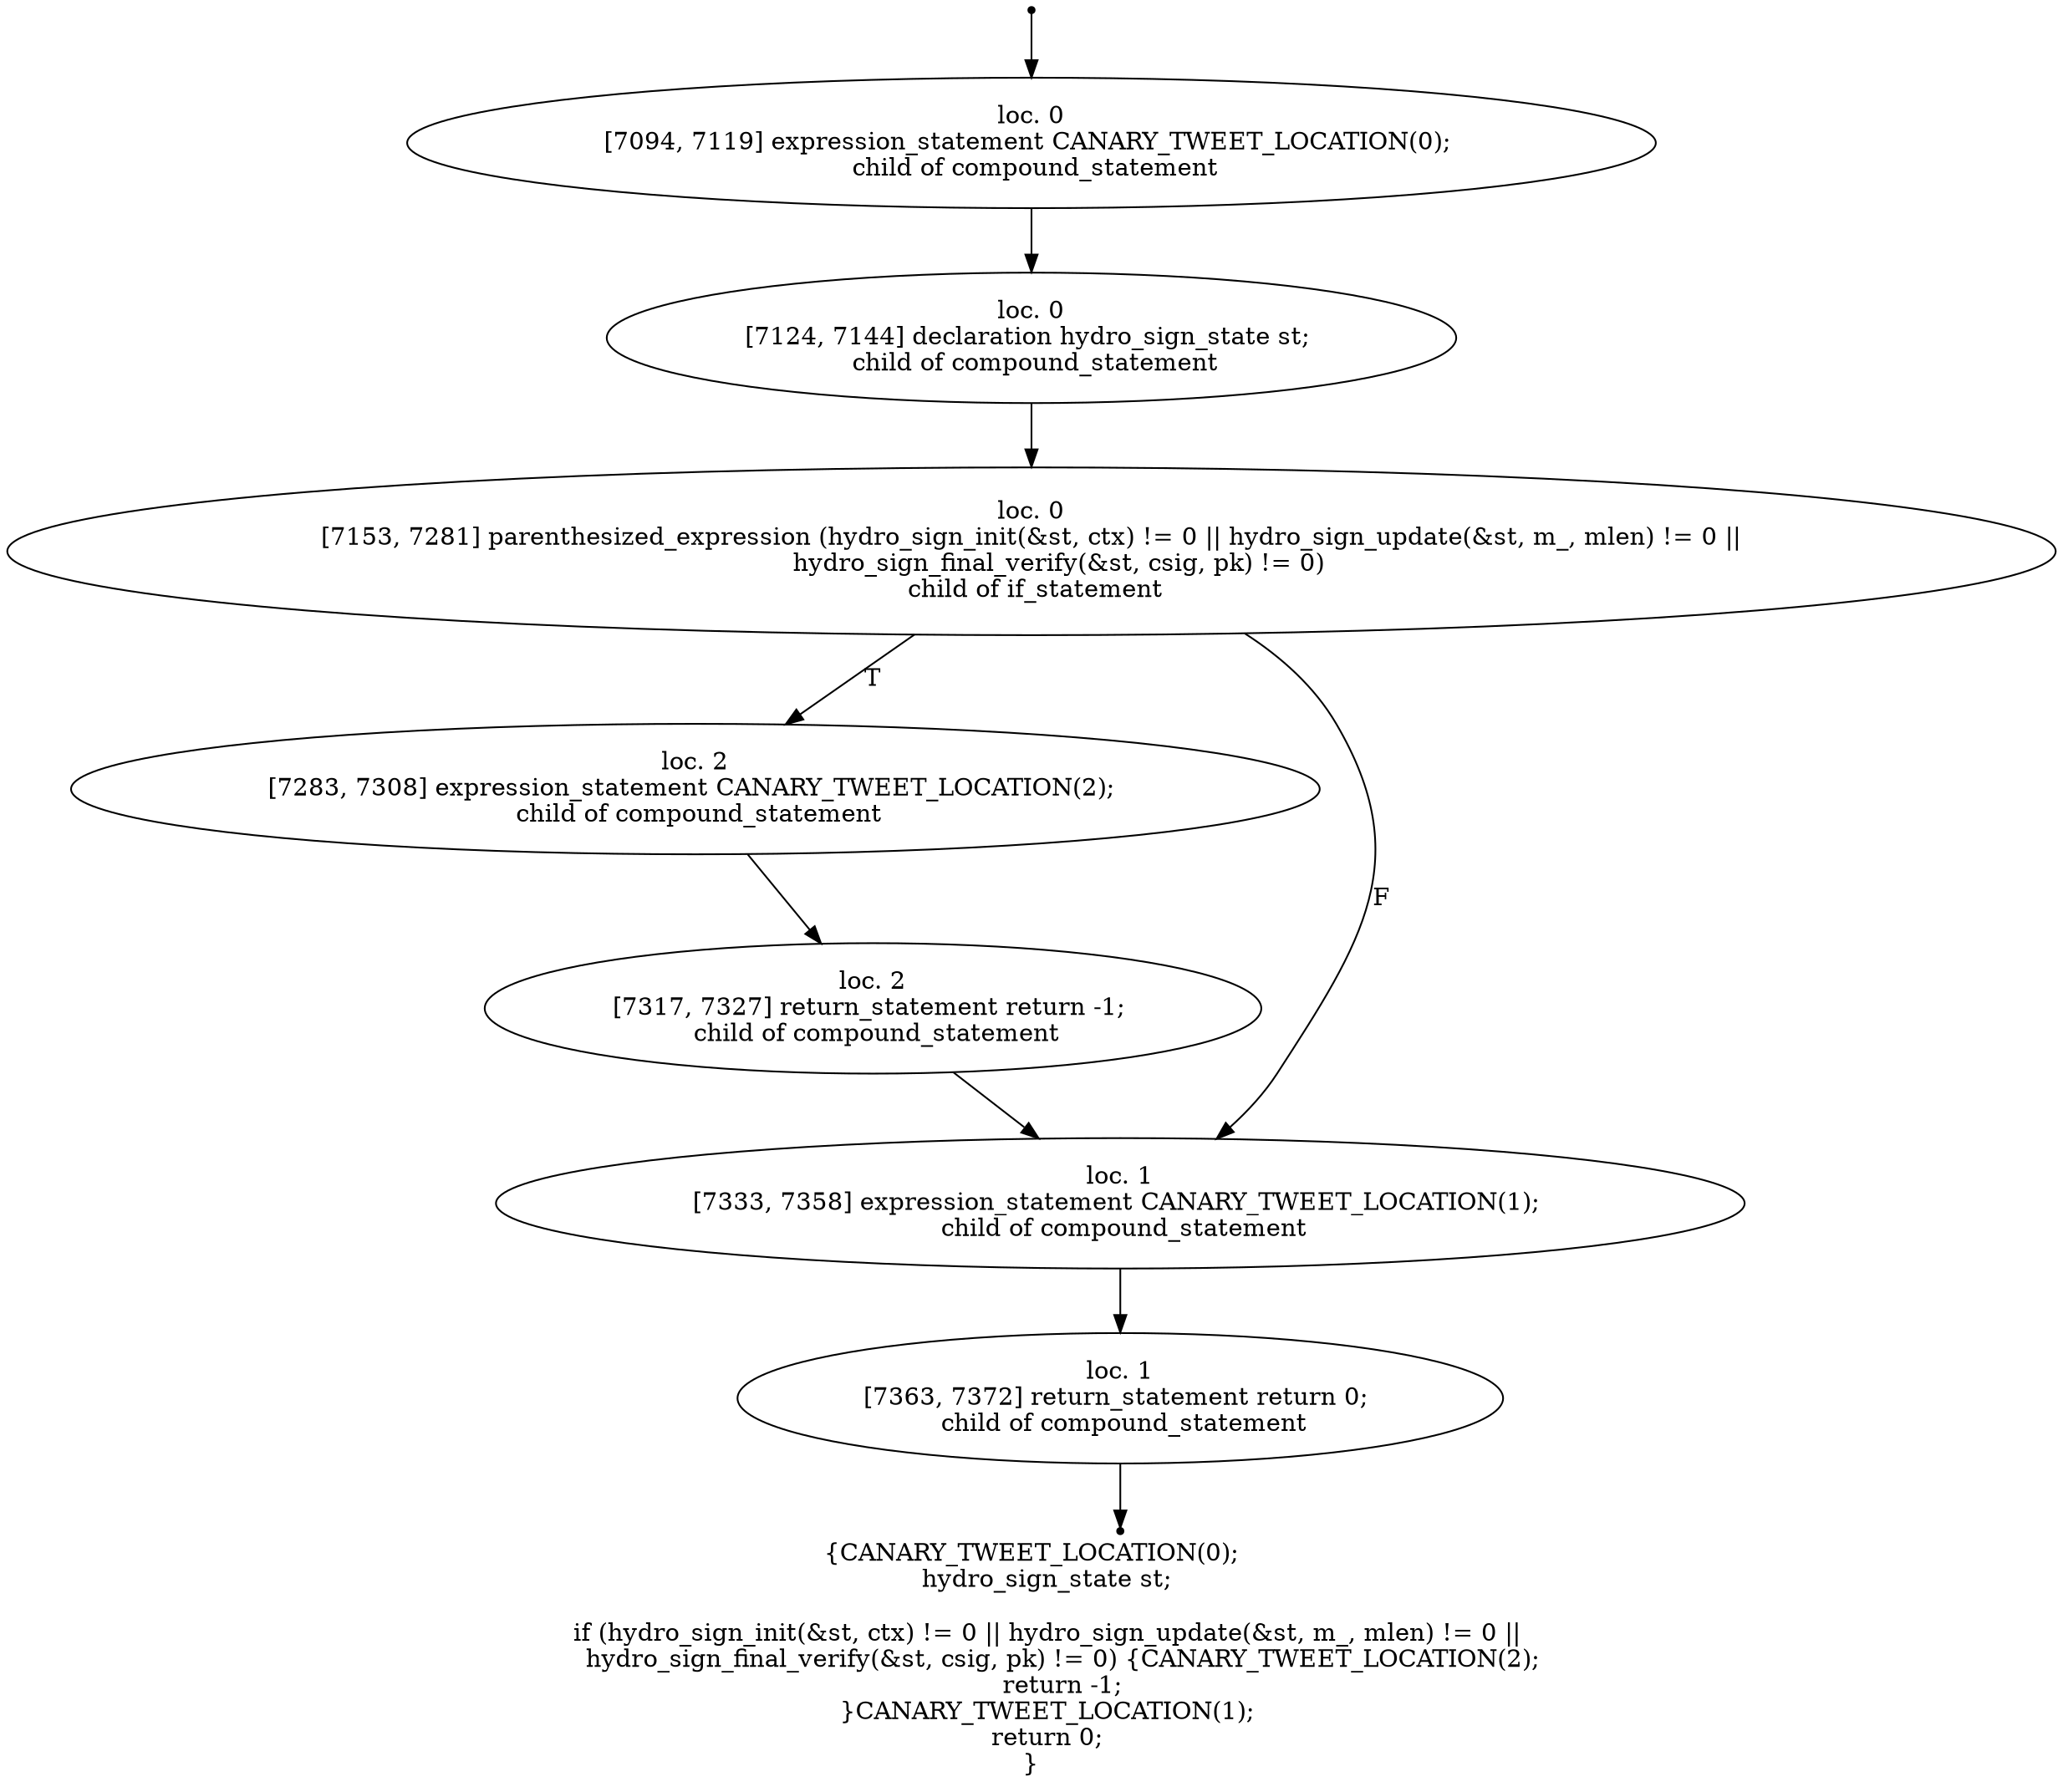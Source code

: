 digraph hydro_sign_verify_13 {
	initial [shape=point]
	initial -> "loc. 0
[7094, 7119] expression_statement CANARY_TWEET_LOCATION(0); 
 child of compound_statement"
	final [shape=point]
	"loc. 1
[7363, 7372] return_statement return 0; 
 child of compound_statement" -> final
	"loc. 0
[7094, 7119] expression_statement CANARY_TWEET_LOCATION(0); 
 child of compound_statement"
	"loc. 0
[7094, 7119] expression_statement CANARY_TWEET_LOCATION(0); 
 child of compound_statement" -> "loc. 0
[7124, 7144] declaration hydro_sign_state st; 
 child of compound_statement"
	"loc. 0
[7124, 7144] declaration hydro_sign_state st; 
 child of compound_statement"
	"loc. 0
[7124, 7144] declaration hydro_sign_state st; 
 child of compound_statement" -> "loc. 0
[7153, 7281] parenthesized_expression (hydro_sign_init(&st, ctx) != 0 || hydro_sign_update(&st, m_, mlen) != 0 ||
        hydro_sign_final_verify(&st, csig, pk) != 0) 
 child of if_statement"
	"loc. 0
[7153, 7281] parenthesized_expression (hydro_sign_init(&st, ctx) != 0 || hydro_sign_update(&st, m_, mlen) != 0 ||
        hydro_sign_final_verify(&st, csig, pk) != 0) 
 child of if_statement"
	"loc. 0
[7153, 7281] parenthesized_expression (hydro_sign_init(&st, ctx) != 0 || hydro_sign_update(&st, m_, mlen) != 0 ||
        hydro_sign_final_verify(&st, csig, pk) != 0) 
 child of if_statement" -> "loc. 2
[7283, 7308] expression_statement CANARY_TWEET_LOCATION(2); 
 child of compound_statement" [label=T]
	"loc. 0
[7153, 7281] parenthesized_expression (hydro_sign_init(&st, ctx) != 0 || hydro_sign_update(&st, m_, mlen) != 0 ||
        hydro_sign_final_verify(&st, csig, pk) != 0) 
 child of if_statement" -> "loc. 1
[7333, 7358] expression_statement CANARY_TWEET_LOCATION(1); 
 child of compound_statement" [label=F]
	"loc. 2
[7283, 7308] expression_statement CANARY_TWEET_LOCATION(2); 
 child of compound_statement"
	"loc. 2
[7283, 7308] expression_statement CANARY_TWEET_LOCATION(2); 
 child of compound_statement" -> "loc. 2
[7317, 7327] return_statement return -1; 
 child of compound_statement"
	"loc. 1
[7333, 7358] expression_statement CANARY_TWEET_LOCATION(1); 
 child of compound_statement"
	"loc. 1
[7333, 7358] expression_statement CANARY_TWEET_LOCATION(1); 
 child of compound_statement" -> "loc. 1
[7363, 7372] return_statement return 0; 
 child of compound_statement"
	"loc. 2
[7317, 7327] return_statement return -1; 
 child of compound_statement"
	"loc. 2
[7317, 7327] return_statement return -1; 
 child of compound_statement" -> "loc. 1
[7333, 7358] expression_statement CANARY_TWEET_LOCATION(1); 
 child of compound_statement"
	"loc. 1
[7363, 7372] return_statement return 0; 
 child of compound_statement"
	label="{CANARY_TWEET_LOCATION(0);
    hydro_sign_state st;

    if (hydro_sign_init(&st, ctx) != 0 || hydro_sign_update(&st, m_, mlen) != 0 ||
        hydro_sign_final_verify(&st, csig, pk) != 0) {CANARY_TWEET_LOCATION(2);
        return -1;
    }CANARY_TWEET_LOCATION(1);
    return 0;
}"
}
